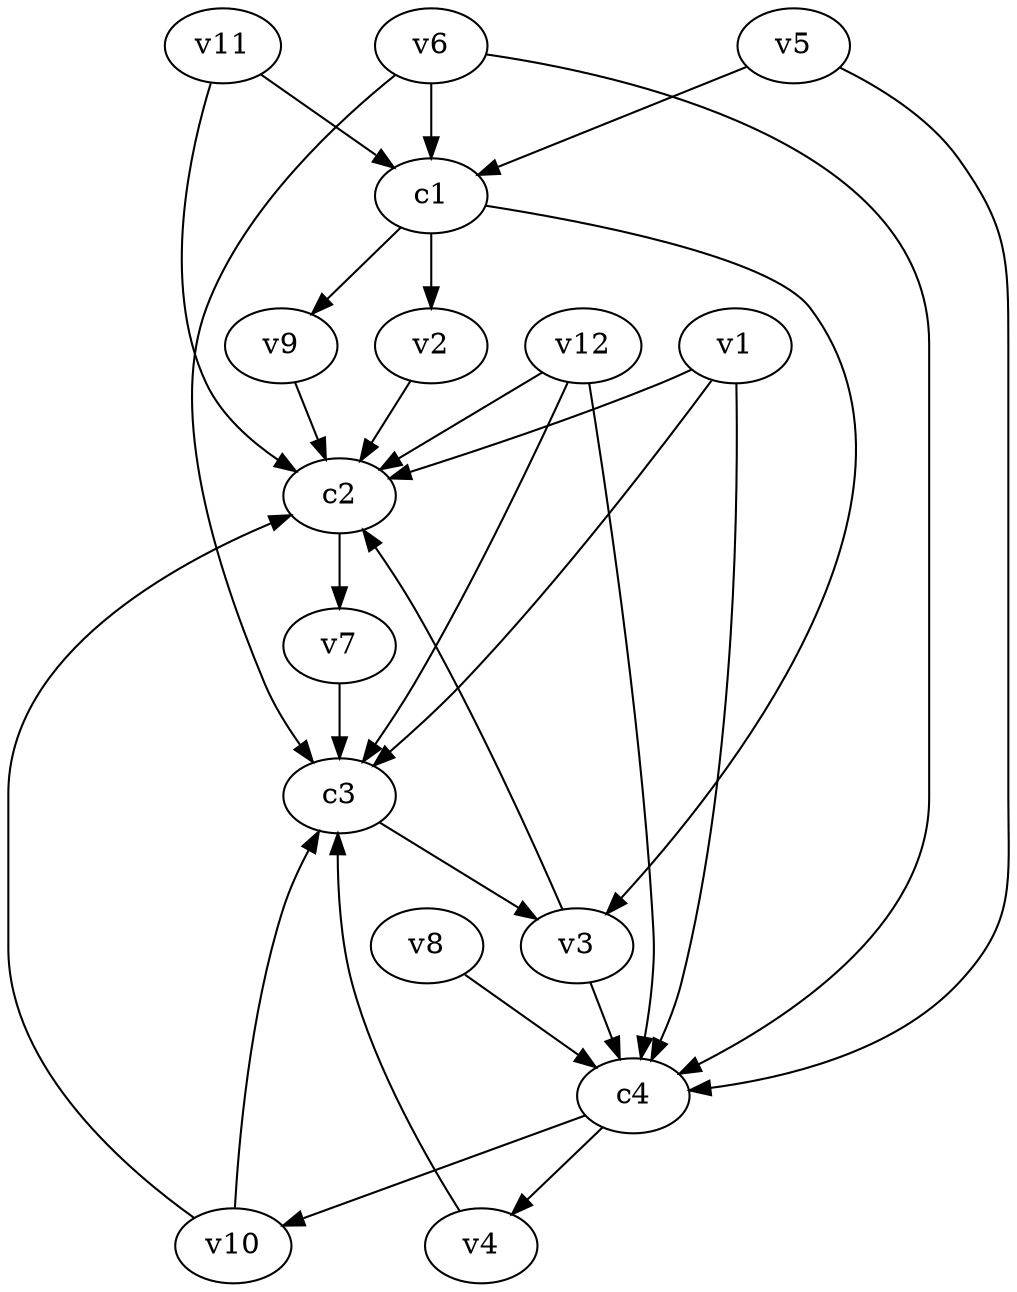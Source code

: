 strict digraph  {
c1;
c2;
c3;
c4;
v1;
v2;
v3;
v4;
v5;
v6;
v7;
v8;
v9;
v10;
v11;
v12;
c1 -> v3  [weight=1];
c1 -> v9  [weight=1];
c1 -> v2  [weight=1];
c2 -> v7  [weight=1];
c3 -> v3  [weight=1];
c4 -> v4  [weight=1];
c4 -> v10  [weight=1];
v1 -> c2  [weight=1];
v1 -> c3  [weight=1];
v1 -> c4  [weight=1];
v2 -> c2  [weight=1];
v3 -> c2  [weight=1];
v3 -> c4  [weight=1];
v4 -> c3  [weight=1];
v5 -> c1  [weight=1];
v5 -> c4  [weight=1];
v6 -> c1  [weight=1];
v6 -> c4  [weight=1];
v6 -> c3  [weight=1];
v7 -> c3  [weight=1];
v8 -> c4  [weight=1];
v9 -> c2  [weight=1];
v10 -> c2  [weight=1];
v10 -> c3  [weight=1];
v11 -> c1  [weight=1];
v11 -> c2  [weight=1];
v12 -> c3  [weight=1];
v12 -> c4  [weight=1];
v12 -> c2  [weight=1];
}
